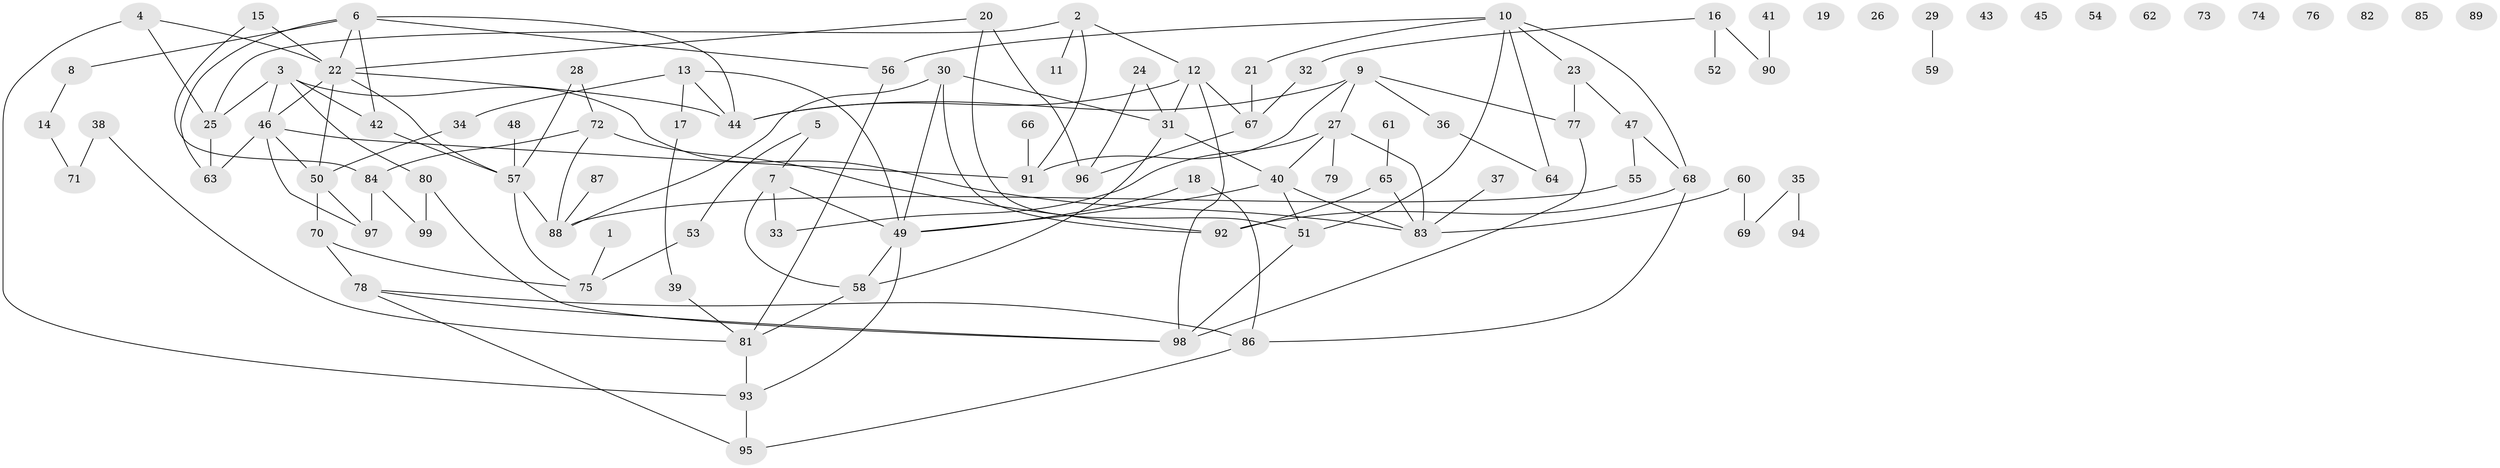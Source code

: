 // Generated by graph-tools (version 1.1) at 2025/33/03/09/25 02:33:33]
// undirected, 99 vertices, 137 edges
graph export_dot {
graph [start="1"]
  node [color=gray90,style=filled];
  1;
  2;
  3;
  4;
  5;
  6;
  7;
  8;
  9;
  10;
  11;
  12;
  13;
  14;
  15;
  16;
  17;
  18;
  19;
  20;
  21;
  22;
  23;
  24;
  25;
  26;
  27;
  28;
  29;
  30;
  31;
  32;
  33;
  34;
  35;
  36;
  37;
  38;
  39;
  40;
  41;
  42;
  43;
  44;
  45;
  46;
  47;
  48;
  49;
  50;
  51;
  52;
  53;
  54;
  55;
  56;
  57;
  58;
  59;
  60;
  61;
  62;
  63;
  64;
  65;
  66;
  67;
  68;
  69;
  70;
  71;
  72;
  73;
  74;
  75;
  76;
  77;
  78;
  79;
  80;
  81;
  82;
  83;
  84;
  85;
  86;
  87;
  88;
  89;
  90;
  91;
  92;
  93;
  94;
  95;
  96;
  97;
  98;
  99;
  1 -- 75;
  2 -- 11;
  2 -- 12;
  2 -- 25;
  2 -- 91;
  3 -- 25;
  3 -- 42;
  3 -- 46;
  3 -- 80;
  3 -- 83;
  4 -- 22;
  4 -- 25;
  4 -- 93;
  5 -- 7;
  5 -- 53;
  6 -- 8;
  6 -- 22;
  6 -- 42;
  6 -- 44;
  6 -- 56;
  6 -- 63;
  7 -- 33;
  7 -- 49;
  7 -- 58;
  8 -- 14;
  9 -- 27;
  9 -- 36;
  9 -- 44;
  9 -- 77;
  9 -- 91;
  10 -- 21;
  10 -- 23;
  10 -- 51;
  10 -- 56;
  10 -- 64;
  10 -- 68;
  12 -- 31;
  12 -- 44;
  12 -- 67;
  12 -- 98;
  13 -- 17;
  13 -- 34;
  13 -- 44;
  13 -- 49;
  14 -- 71;
  15 -- 22;
  15 -- 84;
  16 -- 32;
  16 -- 52;
  16 -- 90;
  17 -- 39;
  18 -- 49;
  18 -- 86;
  20 -- 22;
  20 -- 51;
  20 -- 96;
  21 -- 67;
  22 -- 44;
  22 -- 46;
  22 -- 50;
  22 -- 57;
  23 -- 47;
  23 -- 77;
  24 -- 31;
  24 -- 96;
  25 -- 63;
  27 -- 33;
  27 -- 40;
  27 -- 79;
  27 -- 83;
  28 -- 57;
  28 -- 72;
  29 -- 59;
  30 -- 31;
  30 -- 49;
  30 -- 88;
  30 -- 92;
  31 -- 40;
  31 -- 58;
  32 -- 67;
  34 -- 50;
  35 -- 69;
  35 -- 94;
  36 -- 64;
  37 -- 83;
  38 -- 71;
  38 -- 81;
  39 -- 81;
  40 -- 49;
  40 -- 51;
  40 -- 83;
  41 -- 90;
  42 -- 57;
  46 -- 50;
  46 -- 63;
  46 -- 91;
  46 -- 97;
  47 -- 55;
  47 -- 68;
  48 -- 57;
  49 -- 58;
  49 -- 93;
  50 -- 70;
  50 -- 97;
  51 -- 98;
  53 -- 75;
  55 -- 88;
  56 -- 81;
  57 -- 75;
  57 -- 88;
  58 -- 81;
  60 -- 69;
  60 -- 83;
  61 -- 65;
  65 -- 83;
  65 -- 92;
  66 -- 91;
  67 -- 96;
  68 -- 86;
  68 -- 92;
  70 -- 75;
  70 -- 78;
  72 -- 84;
  72 -- 88;
  72 -- 92;
  77 -- 98;
  78 -- 86;
  78 -- 95;
  78 -- 98;
  80 -- 98;
  80 -- 99;
  81 -- 93;
  84 -- 97;
  84 -- 99;
  86 -- 95;
  87 -- 88;
  93 -- 95;
}
